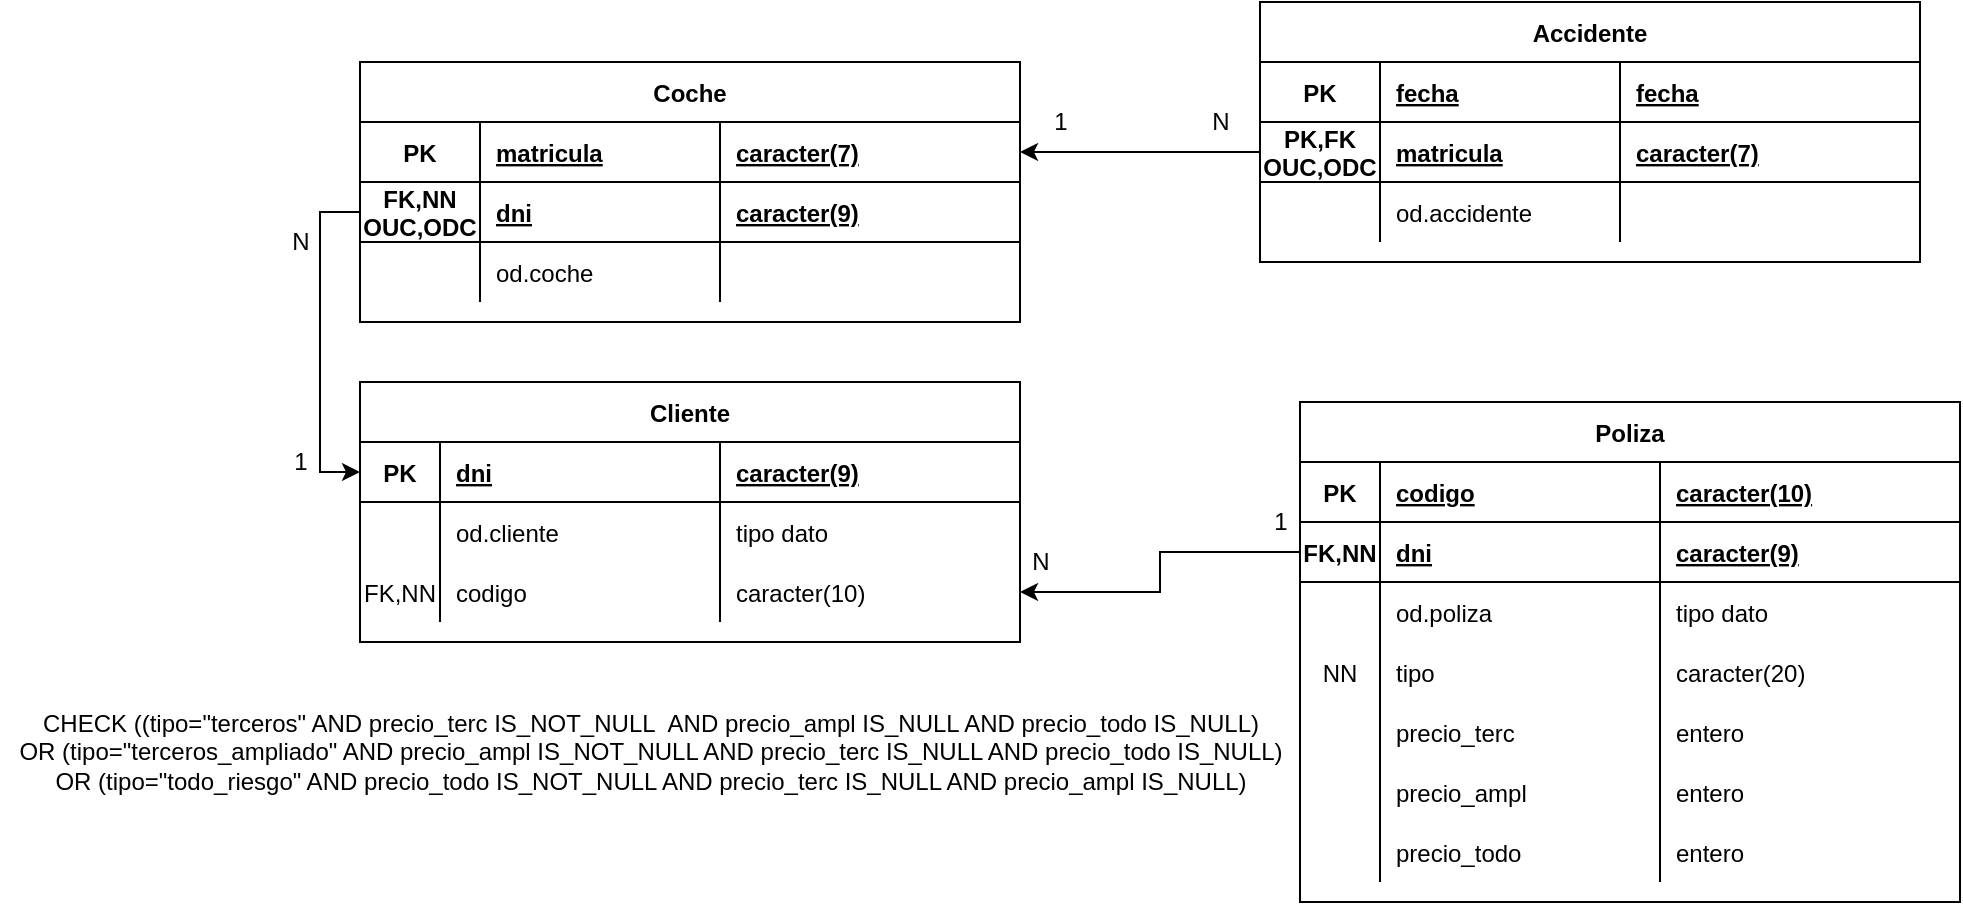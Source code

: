 <mxfile version="15.7.3" type="device"><diagram id="a86yhNfgh9QGTK-vyyPX" name="Página-1"><mxGraphModel dx="1022" dy="539" grid="1" gridSize="10" guides="1" tooltips="1" connect="1" arrows="1" fold="1" page="1" pageScale="1" pageWidth="2336" pageHeight="1654" math="0" shadow="0"><root><mxCell id="0"/><mxCell id="1" parent="0"/><mxCell id="8VXeVjdx7Ykpwvdc4jN6-1" value="Cliente" style="shape=table;startSize=30;container=1;collapsible=1;childLayout=tableLayout;fixedRows=1;rowLines=0;fontStyle=1;align=center;resizeLast=1;" parent="1" vertex="1"><mxGeometry x="210" y="430" width="330" height="130" as="geometry"/></mxCell><mxCell id="8VXeVjdx7Ykpwvdc4jN6-2" value="" style="shape=partialRectangle;collapsible=0;dropTarget=0;pointerEvents=0;fillColor=none;top=0;left=0;bottom=1;right=0;points=[[0,0.5],[1,0.5]];portConstraint=eastwest;" parent="8VXeVjdx7Ykpwvdc4jN6-1" vertex="1"><mxGeometry y="30" width="330" height="30" as="geometry"/></mxCell><mxCell id="8VXeVjdx7Ykpwvdc4jN6-3" value="PK" style="shape=partialRectangle;connectable=0;fillColor=none;top=0;left=0;bottom=0;right=0;fontStyle=1;overflow=hidden;" parent="8VXeVjdx7Ykpwvdc4jN6-2" vertex="1"><mxGeometry width="40" height="30" as="geometry"><mxRectangle width="40" height="30" as="alternateBounds"/></mxGeometry></mxCell><mxCell id="8VXeVjdx7Ykpwvdc4jN6-4" value="dni" style="shape=partialRectangle;connectable=0;fillColor=none;top=0;left=0;bottom=0;right=0;align=left;spacingLeft=6;fontStyle=5;overflow=hidden;" parent="8VXeVjdx7Ykpwvdc4jN6-2" vertex="1"><mxGeometry x="40" width="140" height="30" as="geometry"><mxRectangle width="140" height="30" as="alternateBounds"/></mxGeometry></mxCell><mxCell id="8VXeVjdx7Ykpwvdc4jN6-14" value="caracter(9)" style="shape=partialRectangle;connectable=0;fillColor=none;top=0;left=0;bottom=0;right=0;align=left;spacingLeft=6;fontStyle=5;overflow=hidden;" parent="8VXeVjdx7Ykpwvdc4jN6-2" vertex="1"><mxGeometry x="180" width="150" height="30" as="geometry"><mxRectangle width="150" height="30" as="alternateBounds"/></mxGeometry></mxCell><mxCell id="8VXeVjdx7Ykpwvdc4jN6-120" value="" style="shape=partialRectangle;collapsible=0;dropTarget=0;pointerEvents=0;fillColor=none;top=0;left=0;bottom=0;right=0;points=[[0,0.5],[1,0.5]];portConstraint=eastwest;" parent="8VXeVjdx7Ykpwvdc4jN6-1" vertex="1"><mxGeometry y="60" width="330" height="30" as="geometry"/></mxCell><mxCell id="8VXeVjdx7Ykpwvdc4jN6-121" value="" style="shape=partialRectangle;connectable=0;fillColor=none;top=0;left=0;bottom=0;right=0;editable=1;overflow=hidden;" parent="8VXeVjdx7Ykpwvdc4jN6-120" vertex="1"><mxGeometry width="40" height="30" as="geometry"><mxRectangle width="40" height="30" as="alternateBounds"/></mxGeometry></mxCell><mxCell id="8VXeVjdx7Ykpwvdc4jN6-122" value="od.cliente" style="shape=partialRectangle;connectable=0;fillColor=none;top=0;left=0;bottom=0;right=0;align=left;spacingLeft=6;overflow=hidden;" parent="8VXeVjdx7Ykpwvdc4jN6-120" vertex="1"><mxGeometry x="40" width="140" height="30" as="geometry"><mxRectangle width="140" height="30" as="alternateBounds"/></mxGeometry></mxCell><mxCell id="8VXeVjdx7Ykpwvdc4jN6-123" value="tipo dato" style="shape=partialRectangle;connectable=0;fillColor=none;top=0;left=0;bottom=0;right=0;align=left;spacingLeft=6;overflow=hidden;" parent="8VXeVjdx7Ykpwvdc4jN6-120" vertex="1"><mxGeometry x="180" width="150" height="30" as="geometry"><mxRectangle width="150" height="30" as="alternateBounds"/></mxGeometry></mxCell><mxCell id="8VXeVjdx7Ykpwvdc4jN6-124" value="" style="shape=partialRectangle;collapsible=0;dropTarget=0;pointerEvents=0;fillColor=none;top=0;left=0;bottom=0;right=0;points=[[0,0.5],[1,0.5]];portConstraint=eastwest;" parent="8VXeVjdx7Ykpwvdc4jN6-1" vertex="1"><mxGeometry y="90" width="330" height="30" as="geometry"/></mxCell><mxCell id="8VXeVjdx7Ykpwvdc4jN6-125" value="FK,NN" style="shape=partialRectangle;connectable=0;fillColor=none;top=0;left=0;bottom=0;right=0;editable=1;overflow=hidden;" parent="8VXeVjdx7Ykpwvdc4jN6-124" vertex="1"><mxGeometry width="40" height="30" as="geometry"><mxRectangle width="40" height="30" as="alternateBounds"/></mxGeometry></mxCell><mxCell id="8VXeVjdx7Ykpwvdc4jN6-126" value="codigo" style="shape=partialRectangle;connectable=0;fillColor=none;top=0;left=0;bottom=0;right=0;align=left;spacingLeft=6;overflow=hidden;" parent="8VXeVjdx7Ykpwvdc4jN6-124" vertex="1"><mxGeometry x="40" width="140" height="30" as="geometry"><mxRectangle width="140" height="30" as="alternateBounds"/></mxGeometry></mxCell><mxCell id="8VXeVjdx7Ykpwvdc4jN6-127" value="caracter(10)" style="shape=partialRectangle;connectable=0;fillColor=none;top=0;left=0;bottom=0;right=0;align=left;spacingLeft=6;overflow=hidden;" parent="8VXeVjdx7Ykpwvdc4jN6-124" vertex="1"><mxGeometry x="180" width="150" height="30" as="geometry"><mxRectangle width="150" height="30" as="alternateBounds"/></mxGeometry></mxCell><mxCell id="8VXeVjdx7Ykpwvdc4jN6-31" value="Coche" style="shape=table;startSize=30;container=1;collapsible=1;childLayout=tableLayout;fixedRows=1;rowLines=0;fontStyle=1;align=center;resizeLast=1;" parent="1" vertex="1"><mxGeometry x="210" y="270" width="330" height="130" as="geometry"/></mxCell><mxCell id="8VXeVjdx7Ykpwvdc4jN6-32" value="" style="shape=partialRectangle;collapsible=0;dropTarget=0;pointerEvents=0;fillColor=none;top=0;left=0;bottom=1;right=0;points=[[0,0.5],[1,0.5]];portConstraint=eastwest;" parent="8VXeVjdx7Ykpwvdc4jN6-31" vertex="1"><mxGeometry y="30" width="330" height="30" as="geometry"/></mxCell><mxCell id="8VXeVjdx7Ykpwvdc4jN6-33" value="PK" style="shape=partialRectangle;connectable=0;fillColor=none;top=0;left=0;bottom=0;right=0;fontStyle=1;overflow=hidden;" parent="8VXeVjdx7Ykpwvdc4jN6-32" vertex="1"><mxGeometry width="60" height="30" as="geometry"><mxRectangle width="60" height="30" as="alternateBounds"/></mxGeometry></mxCell><mxCell id="8VXeVjdx7Ykpwvdc4jN6-34" value="matricula" style="shape=partialRectangle;connectable=0;fillColor=none;top=0;left=0;bottom=0;right=0;align=left;spacingLeft=6;fontStyle=5;overflow=hidden;" parent="8VXeVjdx7Ykpwvdc4jN6-32" vertex="1"><mxGeometry x="60" width="120" height="30" as="geometry"><mxRectangle width="120" height="30" as="alternateBounds"/></mxGeometry></mxCell><mxCell id="8VXeVjdx7Ykpwvdc4jN6-35" value="caracter(7)" style="shape=partialRectangle;connectable=0;fillColor=none;top=0;left=0;bottom=0;right=0;align=left;spacingLeft=6;fontStyle=5;overflow=hidden;" parent="8VXeVjdx7Ykpwvdc4jN6-32" vertex="1"><mxGeometry x="180" width="150" height="30" as="geometry"><mxRectangle width="150" height="30" as="alternateBounds"/></mxGeometry></mxCell><mxCell id="8VXeVjdx7Ykpwvdc4jN6-40" value="" style="shape=partialRectangle;collapsible=0;dropTarget=0;pointerEvents=0;fillColor=none;top=0;left=0;bottom=1;right=0;points=[[0,0.5],[1,0.5]];portConstraint=eastwest;" parent="8VXeVjdx7Ykpwvdc4jN6-31" vertex="1"><mxGeometry y="60" width="330" height="30" as="geometry"/></mxCell><mxCell id="8VXeVjdx7Ykpwvdc4jN6-41" value="FK,NN&#10;OUC,ODC" style="shape=partialRectangle;connectable=0;fillColor=none;top=0;left=0;bottom=0;right=0;fontStyle=1;overflow=hidden;" parent="8VXeVjdx7Ykpwvdc4jN6-40" vertex="1"><mxGeometry width="60" height="30" as="geometry"><mxRectangle width="60" height="30" as="alternateBounds"/></mxGeometry></mxCell><mxCell id="8VXeVjdx7Ykpwvdc4jN6-42" value="dni" style="shape=partialRectangle;connectable=0;fillColor=none;top=0;left=0;bottom=0;right=0;align=left;spacingLeft=6;fontStyle=5;overflow=hidden;" parent="8VXeVjdx7Ykpwvdc4jN6-40" vertex="1"><mxGeometry x="60" width="120" height="30" as="geometry"><mxRectangle width="120" height="30" as="alternateBounds"/></mxGeometry></mxCell><mxCell id="8VXeVjdx7Ykpwvdc4jN6-43" value="caracter(9)" style="shape=partialRectangle;connectable=0;fillColor=none;top=0;left=0;bottom=0;right=0;align=left;spacingLeft=6;fontStyle=5;overflow=hidden;" parent="8VXeVjdx7Ykpwvdc4jN6-40" vertex="1"><mxGeometry x="180" width="150" height="30" as="geometry"><mxRectangle width="150" height="30" as="alternateBounds"/></mxGeometry></mxCell><mxCell id="8VXeVjdx7Ykpwvdc4jN6-36" value="" style="shape=partialRectangle;collapsible=0;dropTarget=0;pointerEvents=0;fillColor=none;top=0;left=0;bottom=0;right=0;points=[[0,0.5],[1,0.5]];portConstraint=eastwest;" parent="8VXeVjdx7Ykpwvdc4jN6-31" vertex="1"><mxGeometry y="90" width="330" height="30" as="geometry"/></mxCell><mxCell id="8VXeVjdx7Ykpwvdc4jN6-37" value="" style="shape=partialRectangle;connectable=0;fillColor=none;top=0;left=0;bottom=0;right=0;editable=1;overflow=hidden;" parent="8VXeVjdx7Ykpwvdc4jN6-36" vertex="1"><mxGeometry width="60" height="30" as="geometry"><mxRectangle width="60" height="30" as="alternateBounds"/></mxGeometry></mxCell><mxCell id="8VXeVjdx7Ykpwvdc4jN6-38" value="od.coche" style="shape=partialRectangle;connectable=0;fillColor=none;top=0;left=0;bottom=0;right=0;align=left;spacingLeft=6;overflow=hidden;" parent="8VXeVjdx7Ykpwvdc4jN6-36" vertex="1"><mxGeometry x="60" width="120" height="30" as="geometry"><mxRectangle width="120" height="30" as="alternateBounds"/></mxGeometry></mxCell><mxCell id="8VXeVjdx7Ykpwvdc4jN6-39" style="shape=partialRectangle;connectable=0;fillColor=none;top=0;left=0;bottom=0;right=0;align=left;spacingLeft=6;overflow=hidden;" parent="8VXeVjdx7Ykpwvdc4jN6-36" vertex="1"><mxGeometry x="180" width="150" height="30" as="geometry"><mxRectangle width="150" height="30" as="alternateBounds"/></mxGeometry></mxCell><mxCell id="8VXeVjdx7Ykpwvdc4jN6-44" value="Accidente" style="shape=table;startSize=30;container=1;collapsible=1;childLayout=tableLayout;fixedRows=1;rowLines=0;fontStyle=1;align=center;resizeLast=1;" parent="1" vertex="1"><mxGeometry x="660" y="240" width="330" height="130" as="geometry"/></mxCell><mxCell id="8VXeVjdx7Ykpwvdc4jN6-45" value="" style="shape=partialRectangle;collapsible=0;dropTarget=0;pointerEvents=0;fillColor=none;top=0;left=0;bottom=1;right=0;points=[[0,0.5],[1,0.5]];portConstraint=eastwest;" parent="8VXeVjdx7Ykpwvdc4jN6-44" vertex="1"><mxGeometry y="30" width="330" height="30" as="geometry"/></mxCell><mxCell id="8VXeVjdx7Ykpwvdc4jN6-46" value="PK" style="shape=partialRectangle;connectable=0;fillColor=none;top=0;left=0;bottom=0;right=0;fontStyle=1;overflow=hidden;" parent="8VXeVjdx7Ykpwvdc4jN6-45" vertex="1"><mxGeometry width="60" height="30" as="geometry"><mxRectangle width="60" height="30" as="alternateBounds"/></mxGeometry></mxCell><mxCell id="8VXeVjdx7Ykpwvdc4jN6-47" value="fecha" style="shape=partialRectangle;connectable=0;fillColor=none;top=0;left=0;bottom=0;right=0;align=left;spacingLeft=6;fontStyle=5;overflow=hidden;" parent="8VXeVjdx7Ykpwvdc4jN6-45" vertex="1"><mxGeometry x="60" width="120" height="30" as="geometry"><mxRectangle width="120" height="30" as="alternateBounds"/></mxGeometry></mxCell><mxCell id="8VXeVjdx7Ykpwvdc4jN6-48" value="fecha" style="shape=partialRectangle;connectable=0;fillColor=none;top=0;left=0;bottom=0;right=0;align=left;spacingLeft=6;fontStyle=5;overflow=hidden;" parent="8VXeVjdx7Ykpwvdc4jN6-45" vertex="1"><mxGeometry x="180" width="150" height="30" as="geometry"><mxRectangle width="150" height="30" as="alternateBounds"/></mxGeometry></mxCell><mxCell id="8VXeVjdx7Ykpwvdc4jN6-57" value="" style="shape=partialRectangle;collapsible=0;dropTarget=0;pointerEvents=0;fillColor=none;top=0;left=0;bottom=1;right=0;points=[[0,0.5],[1,0.5]];portConstraint=eastwest;" parent="8VXeVjdx7Ykpwvdc4jN6-44" vertex="1"><mxGeometry y="60" width="330" height="30" as="geometry"/></mxCell><mxCell id="8VXeVjdx7Ykpwvdc4jN6-58" value="PK,FK&#10;OUC,ODC&#10;" style="shape=partialRectangle;connectable=0;fillColor=none;top=0;left=0;bottom=0;right=0;fontStyle=1;overflow=hidden;" parent="8VXeVjdx7Ykpwvdc4jN6-57" vertex="1"><mxGeometry width="60" height="30" as="geometry"><mxRectangle width="60" height="30" as="alternateBounds"/></mxGeometry></mxCell><mxCell id="8VXeVjdx7Ykpwvdc4jN6-59" value="matricula" style="shape=partialRectangle;connectable=0;fillColor=none;top=0;left=0;bottom=0;right=0;align=left;spacingLeft=6;fontStyle=5;overflow=hidden;" parent="8VXeVjdx7Ykpwvdc4jN6-57" vertex="1"><mxGeometry x="60" width="120" height="30" as="geometry"><mxRectangle width="120" height="30" as="alternateBounds"/></mxGeometry></mxCell><mxCell id="8VXeVjdx7Ykpwvdc4jN6-60" value="caracter(7)" style="shape=partialRectangle;connectable=0;fillColor=none;top=0;left=0;bottom=0;right=0;align=left;spacingLeft=6;fontStyle=5;overflow=hidden;" parent="8VXeVjdx7Ykpwvdc4jN6-57" vertex="1"><mxGeometry x="180" width="150" height="30" as="geometry"><mxRectangle width="150" height="30" as="alternateBounds"/></mxGeometry></mxCell><mxCell id="8VXeVjdx7Ykpwvdc4jN6-53" value="" style="shape=partialRectangle;collapsible=0;dropTarget=0;pointerEvents=0;fillColor=none;top=0;left=0;bottom=0;right=0;points=[[0,0.5],[1,0.5]];portConstraint=eastwest;" parent="8VXeVjdx7Ykpwvdc4jN6-44" vertex="1"><mxGeometry y="90" width="330" height="30" as="geometry"/></mxCell><mxCell id="8VXeVjdx7Ykpwvdc4jN6-54" value="" style="shape=partialRectangle;connectable=0;fillColor=none;top=0;left=0;bottom=0;right=0;editable=1;overflow=hidden;" parent="8VXeVjdx7Ykpwvdc4jN6-53" vertex="1"><mxGeometry width="60" height="30" as="geometry"><mxRectangle width="60" height="30" as="alternateBounds"/></mxGeometry></mxCell><mxCell id="8VXeVjdx7Ykpwvdc4jN6-55" value="od.accidente" style="shape=partialRectangle;connectable=0;fillColor=none;top=0;left=0;bottom=0;right=0;align=left;spacingLeft=6;overflow=hidden;" parent="8VXeVjdx7Ykpwvdc4jN6-53" vertex="1"><mxGeometry x="60" width="120" height="30" as="geometry"><mxRectangle width="120" height="30" as="alternateBounds"/></mxGeometry></mxCell><mxCell id="8VXeVjdx7Ykpwvdc4jN6-56" style="shape=partialRectangle;connectable=0;fillColor=none;top=0;left=0;bottom=0;right=0;align=left;spacingLeft=6;overflow=hidden;" parent="8VXeVjdx7Ykpwvdc4jN6-53" vertex="1"><mxGeometry x="180" width="150" height="30" as="geometry"><mxRectangle width="150" height="30" as="alternateBounds"/></mxGeometry></mxCell><mxCell id="8VXeVjdx7Ykpwvdc4jN6-61" value="Poliza" style="shape=table;startSize=30;container=1;collapsible=1;childLayout=tableLayout;fixedRows=1;rowLines=0;fontStyle=1;align=center;resizeLast=1;" parent="1" vertex="1"><mxGeometry x="680" y="440" width="330" height="250" as="geometry"/></mxCell><mxCell id="8VXeVjdx7Ykpwvdc4jN6-70" value="" style="shape=partialRectangle;collapsible=0;dropTarget=0;pointerEvents=0;fillColor=none;top=0;left=0;bottom=1;right=0;points=[[0,0.5],[1,0.5]];portConstraint=eastwest;" parent="8VXeVjdx7Ykpwvdc4jN6-61" vertex="1"><mxGeometry y="30" width="330" height="30" as="geometry"/></mxCell><mxCell id="8VXeVjdx7Ykpwvdc4jN6-71" value="PK" style="shape=partialRectangle;connectable=0;fillColor=none;top=0;left=0;bottom=0;right=0;fontStyle=1;overflow=hidden;" parent="8VXeVjdx7Ykpwvdc4jN6-70" vertex="1"><mxGeometry width="40" height="30" as="geometry"><mxRectangle width="40" height="30" as="alternateBounds"/></mxGeometry></mxCell><mxCell id="8VXeVjdx7Ykpwvdc4jN6-72" value="codigo" style="shape=partialRectangle;connectable=0;fillColor=none;top=0;left=0;bottom=0;right=0;align=left;spacingLeft=6;fontStyle=5;overflow=hidden;" parent="8VXeVjdx7Ykpwvdc4jN6-70" vertex="1"><mxGeometry x="40" width="140" height="30" as="geometry"><mxRectangle width="140" height="30" as="alternateBounds"/></mxGeometry></mxCell><mxCell id="8VXeVjdx7Ykpwvdc4jN6-73" value="caracter(10)" style="shape=partialRectangle;connectable=0;fillColor=none;top=0;left=0;bottom=0;right=0;align=left;spacingLeft=6;fontStyle=5;overflow=hidden;" parent="8VXeVjdx7Ykpwvdc4jN6-70" vertex="1"><mxGeometry x="180" width="150" height="30" as="geometry"><mxRectangle width="150" height="30" as="alternateBounds"/></mxGeometry></mxCell><mxCell id="mhVy-vcJe9Sfiw2vWJTr-1" value="" style="shape=partialRectangle;collapsible=0;dropTarget=0;pointerEvents=0;fillColor=none;top=0;left=0;bottom=1;right=0;points=[[0,0.5],[1,0.5]];portConstraint=eastwest;" vertex="1" parent="8VXeVjdx7Ykpwvdc4jN6-61"><mxGeometry y="60" width="330" height="30" as="geometry"/></mxCell><mxCell id="mhVy-vcJe9Sfiw2vWJTr-2" value="FK,NN" style="shape=partialRectangle;connectable=0;fillColor=none;top=0;left=0;bottom=0;right=0;fontStyle=1;overflow=hidden;" vertex="1" parent="mhVy-vcJe9Sfiw2vWJTr-1"><mxGeometry width="40" height="30" as="geometry"><mxRectangle width="40" height="30" as="alternateBounds"/></mxGeometry></mxCell><mxCell id="mhVy-vcJe9Sfiw2vWJTr-3" value="dni" style="shape=partialRectangle;connectable=0;fillColor=none;top=0;left=0;bottom=0;right=0;align=left;spacingLeft=6;fontStyle=5;overflow=hidden;" vertex="1" parent="mhVy-vcJe9Sfiw2vWJTr-1"><mxGeometry x="40" width="140" height="30" as="geometry"><mxRectangle width="140" height="30" as="alternateBounds"/></mxGeometry></mxCell><mxCell id="mhVy-vcJe9Sfiw2vWJTr-4" value="caracter(9)" style="shape=partialRectangle;connectable=0;fillColor=none;top=0;left=0;bottom=0;right=0;align=left;spacingLeft=6;fontStyle=5;overflow=hidden;" vertex="1" parent="mhVy-vcJe9Sfiw2vWJTr-1"><mxGeometry x="180" width="150" height="30" as="geometry"><mxRectangle width="150" height="30" as="alternateBounds"/></mxGeometry></mxCell><mxCell id="8VXeVjdx7Ykpwvdc4jN6-66" value="" style="shape=partialRectangle;collapsible=0;dropTarget=0;pointerEvents=0;fillColor=none;top=0;left=0;bottom=0;right=0;points=[[0,0.5],[1,0.5]];portConstraint=eastwest;" parent="8VXeVjdx7Ykpwvdc4jN6-61" vertex="1"><mxGeometry y="90" width="330" height="30" as="geometry"/></mxCell><mxCell id="8VXeVjdx7Ykpwvdc4jN6-67" value="" style="shape=partialRectangle;connectable=0;fillColor=none;top=0;left=0;bottom=0;right=0;editable=1;overflow=hidden;" parent="8VXeVjdx7Ykpwvdc4jN6-66" vertex="1"><mxGeometry width="40" height="30" as="geometry"><mxRectangle width="40" height="30" as="alternateBounds"/></mxGeometry></mxCell><mxCell id="8VXeVjdx7Ykpwvdc4jN6-68" value="od.poliza" style="shape=partialRectangle;connectable=0;fillColor=none;top=0;left=0;bottom=0;right=0;align=left;spacingLeft=6;overflow=hidden;" parent="8VXeVjdx7Ykpwvdc4jN6-66" vertex="1"><mxGeometry x="40" width="140" height="30" as="geometry"><mxRectangle width="140" height="30" as="alternateBounds"/></mxGeometry></mxCell><mxCell id="8VXeVjdx7Ykpwvdc4jN6-69" value="tipo dato" style="shape=partialRectangle;connectable=0;fillColor=none;top=0;left=0;bottom=0;right=0;align=left;spacingLeft=6;overflow=hidden;" parent="8VXeVjdx7Ykpwvdc4jN6-66" vertex="1"><mxGeometry x="180" width="150" height="30" as="geometry"><mxRectangle width="150" height="30" as="alternateBounds"/></mxGeometry></mxCell><mxCell id="HvBSwDTmb5kBOCEw49T0-8" value="" style="shape=partialRectangle;collapsible=0;dropTarget=0;pointerEvents=0;fillColor=none;top=0;left=0;bottom=0;right=0;points=[[0,0.5],[1,0.5]];portConstraint=eastwest;" parent="8VXeVjdx7Ykpwvdc4jN6-61" vertex="1"><mxGeometry y="120" width="330" height="30" as="geometry"/></mxCell><mxCell id="HvBSwDTmb5kBOCEw49T0-9" value="NN" style="shape=partialRectangle;connectable=0;fillColor=none;top=0;left=0;bottom=0;right=0;editable=1;overflow=hidden;" parent="HvBSwDTmb5kBOCEw49T0-8" vertex="1"><mxGeometry width="40" height="30" as="geometry"><mxRectangle width="40" height="30" as="alternateBounds"/></mxGeometry></mxCell><mxCell id="HvBSwDTmb5kBOCEw49T0-10" value="tipo" style="shape=partialRectangle;connectable=0;fillColor=none;top=0;left=0;bottom=0;right=0;align=left;spacingLeft=6;overflow=hidden;" parent="HvBSwDTmb5kBOCEw49T0-8" vertex="1"><mxGeometry x="40" width="140" height="30" as="geometry"><mxRectangle width="140" height="30" as="alternateBounds"/></mxGeometry></mxCell><mxCell id="HvBSwDTmb5kBOCEw49T0-11" value="caracter(20)" style="shape=partialRectangle;connectable=0;fillColor=none;top=0;left=0;bottom=0;right=0;align=left;spacingLeft=6;overflow=hidden;" parent="HvBSwDTmb5kBOCEw49T0-8" vertex="1"><mxGeometry x="180" width="150" height="30" as="geometry"><mxRectangle width="150" height="30" as="alternateBounds"/></mxGeometry></mxCell><mxCell id="8VXeVjdx7Ykpwvdc4jN6-74" value="" style="shape=partialRectangle;collapsible=0;dropTarget=0;pointerEvents=0;fillColor=none;top=0;left=0;bottom=0;right=0;points=[[0,0.5],[1,0.5]];portConstraint=eastwest;" parent="8VXeVjdx7Ykpwvdc4jN6-61" vertex="1"><mxGeometry y="150" width="330" height="30" as="geometry"/></mxCell><mxCell id="8VXeVjdx7Ykpwvdc4jN6-75" value="" style="shape=partialRectangle;connectable=0;fillColor=none;top=0;left=0;bottom=0;right=0;editable=1;overflow=hidden;" parent="8VXeVjdx7Ykpwvdc4jN6-74" vertex="1"><mxGeometry width="40" height="30" as="geometry"><mxRectangle width="40" height="30" as="alternateBounds"/></mxGeometry></mxCell><mxCell id="8VXeVjdx7Ykpwvdc4jN6-76" value="precio_terc" style="shape=partialRectangle;connectable=0;fillColor=none;top=0;left=0;bottom=0;right=0;align=left;spacingLeft=6;overflow=hidden;" parent="8VXeVjdx7Ykpwvdc4jN6-74" vertex="1"><mxGeometry x="40" width="140" height="30" as="geometry"><mxRectangle width="140" height="30" as="alternateBounds"/></mxGeometry></mxCell><mxCell id="8VXeVjdx7Ykpwvdc4jN6-77" value="entero" style="shape=partialRectangle;connectable=0;fillColor=none;top=0;left=0;bottom=0;right=0;align=left;spacingLeft=6;overflow=hidden;" parent="8VXeVjdx7Ykpwvdc4jN6-74" vertex="1"><mxGeometry x="180" width="150" height="30" as="geometry"><mxRectangle width="150" height="30" as="alternateBounds"/></mxGeometry></mxCell><mxCell id="HvBSwDTmb5kBOCEw49T0-13" value="" style="shape=partialRectangle;collapsible=0;dropTarget=0;pointerEvents=0;fillColor=none;top=0;left=0;bottom=0;right=0;points=[[0,0.5],[1,0.5]];portConstraint=eastwest;" parent="8VXeVjdx7Ykpwvdc4jN6-61" vertex="1"><mxGeometry y="180" width="330" height="30" as="geometry"/></mxCell><mxCell id="HvBSwDTmb5kBOCEw49T0-14" value="" style="shape=partialRectangle;connectable=0;fillColor=none;top=0;left=0;bottom=0;right=0;editable=1;overflow=hidden;" parent="HvBSwDTmb5kBOCEw49T0-13" vertex="1"><mxGeometry width="40" height="30" as="geometry"><mxRectangle width="40" height="30" as="alternateBounds"/></mxGeometry></mxCell><mxCell id="HvBSwDTmb5kBOCEw49T0-15" value="precio_ampl" style="shape=partialRectangle;connectable=0;fillColor=none;top=0;left=0;bottom=0;right=0;align=left;spacingLeft=6;overflow=hidden;" parent="HvBSwDTmb5kBOCEw49T0-13" vertex="1"><mxGeometry x="40" width="140" height="30" as="geometry"><mxRectangle width="140" height="30" as="alternateBounds"/></mxGeometry></mxCell><mxCell id="HvBSwDTmb5kBOCEw49T0-16" value="entero" style="shape=partialRectangle;connectable=0;fillColor=none;top=0;left=0;bottom=0;right=0;align=left;spacingLeft=6;overflow=hidden;" parent="HvBSwDTmb5kBOCEw49T0-13" vertex="1"><mxGeometry x="180" width="150" height="30" as="geometry"><mxRectangle width="150" height="30" as="alternateBounds"/></mxGeometry></mxCell><mxCell id="HvBSwDTmb5kBOCEw49T0-17" value="" style="shape=partialRectangle;collapsible=0;dropTarget=0;pointerEvents=0;fillColor=none;top=0;left=0;bottom=0;right=0;points=[[0,0.5],[1,0.5]];portConstraint=eastwest;" parent="8VXeVjdx7Ykpwvdc4jN6-61" vertex="1"><mxGeometry y="210" width="330" height="30" as="geometry"/></mxCell><mxCell id="HvBSwDTmb5kBOCEw49T0-18" value="" style="shape=partialRectangle;connectable=0;fillColor=none;top=0;left=0;bottom=0;right=0;editable=1;overflow=hidden;" parent="HvBSwDTmb5kBOCEw49T0-17" vertex="1"><mxGeometry width="40" height="30" as="geometry"><mxRectangle width="40" height="30" as="alternateBounds"/></mxGeometry></mxCell><mxCell id="HvBSwDTmb5kBOCEw49T0-19" value="precio_todo" style="shape=partialRectangle;connectable=0;fillColor=none;top=0;left=0;bottom=0;right=0;align=left;spacingLeft=6;overflow=hidden;" parent="HvBSwDTmb5kBOCEw49T0-17" vertex="1"><mxGeometry x="40" width="140" height="30" as="geometry"><mxRectangle width="140" height="30" as="alternateBounds"/></mxGeometry></mxCell><mxCell id="HvBSwDTmb5kBOCEw49T0-20" value="entero" style="shape=partialRectangle;connectable=0;fillColor=none;top=0;left=0;bottom=0;right=0;align=left;spacingLeft=6;overflow=hidden;" parent="HvBSwDTmb5kBOCEw49T0-17" vertex="1"><mxGeometry x="180" width="150" height="30" as="geometry"><mxRectangle width="150" height="30" as="alternateBounds"/></mxGeometry></mxCell><mxCell id="8VXeVjdx7Ykpwvdc4jN6-118" style="edgeStyle=orthogonalEdgeStyle;rounded=0;orthogonalLoop=1;jettySize=auto;html=1;exitX=0;exitY=0.5;exitDx=0;exitDy=0;entryX=0;entryY=0.5;entryDx=0;entryDy=0;startSize=30;" parent="1" source="8VXeVjdx7Ykpwvdc4jN6-40" target="8VXeVjdx7Ykpwvdc4jN6-2" edge="1"><mxGeometry relative="1" as="geometry"/></mxCell><mxCell id="8VXeVjdx7Ykpwvdc4jN6-135" value="CHECK ((tipo=&quot;terceros&quot; AND precio_terc IS_NOT_NULL&amp;nbsp; AND precio_ampl IS_NULL AND precio_todo IS_NULL)&lt;br&gt;OR (tipo=&quot;terceros_ampliado&quot; AND precio_ampl IS_NOT_NULL AND precio_terc&amp;nbsp;IS_NULL AND precio_todo IS_NULL)&lt;br&gt;OR (tipo=&quot;todo_riesgo&quot; AND precio_todo IS_NOT_NULL AND precio_terc IS_NULL AND precio_ampl IS_NULL)" style="text;html=1;align=center;verticalAlign=middle;resizable=0;points=[];autosize=1;strokeColor=none;fillColor=none;" parent="1" vertex="1"><mxGeometry x="30" y="590" width="650" height="50" as="geometry"/></mxCell><mxCell id="HvBSwDTmb5kBOCEw49T0-1" value="1" style="text;html=1;align=center;verticalAlign=middle;resizable=0;points=[];autosize=1;strokeColor=none;fillColor=none;" parent="1" vertex="1"><mxGeometry x="170" y="460" width="20" height="20" as="geometry"/></mxCell><mxCell id="HvBSwDTmb5kBOCEw49T0-2" value="N" style="text;html=1;align=center;verticalAlign=middle;resizable=0;points=[];autosize=1;strokeColor=none;fillColor=none;" parent="1" vertex="1"><mxGeometry x="170" y="350" width="20" height="20" as="geometry"/></mxCell><mxCell id="HvBSwDTmb5kBOCEw49T0-4" value="N" style="text;html=1;align=center;verticalAlign=middle;resizable=0;points=[];autosize=1;strokeColor=none;fillColor=none;" parent="1" vertex="1"><mxGeometry x="540" y="510" width="20" height="20" as="geometry"/></mxCell><mxCell id="HvBSwDTmb5kBOCEw49T0-5" value="1" style="text;html=1;align=center;verticalAlign=middle;resizable=0;points=[];autosize=1;strokeColor=none;fillColor=none;" parent="1" vertex="1"><mxGeometry x="550" y="290" width="20" height="20" as="geometry"/></mxCell><mxCell id="HvBSwDTmb5kBOCEw49T0-6" value="N" style="text;html=1;align=center;verticalAlign=middle;resizable=0;points=[];autosize=1;strokeColor=none;fillColor=none;" parent="1" vertex="1"><mxGeometry x="630" y="290" width="20" height="20" as="geometry"/></mxCell><mxCell id="HvBSwDTmb5kBOCEw49T0-7" style="edgeStyle=orthogonalEdgeStyle;rounded=0;orthogonalLoop=1;jettySize=auto;html=1;exitX=0;exitY=0.5;exitDx=0;exitDy=0;entryX=1;entryY=0.5;entryDx=0;entryDy=0;" parent="1" source="8VXeVjdx7Ykpwvdc4jN6-57" target="8VXeVjdx7Ykpwvdc4jN6-32" edge="1"><mxGeometry relative="1" as="geometry"/></mxCell><mxCell id="HvBSwDTmb5kBOCEw49T0-12" value="1" style="text;html=1;align=center;verticalAlign=middle;resizable=0;points=[];autosize=1;strokeColor=none;fillColor=none;" parent="1" vertex="1"><mxGeometry x="660" y="490" width="20" height="20" as="geometry"/></mxCell><mxCell id="mhVy-vcJe9Sfiw2vWJTr-5" style="edgeStyle=orthogonalEdgeStyle;rounded=0;orthogonalLoop=1;jettySize=auto;html=1;exitX=0;exitY=0.5;exitDx=0;exitDy=0;entryX=1;entryY=0.5;entryDx=0;entryDy=0;" edge="1" parent="1" source="mhVy-vcJe9Sfiw2vWJTr-1" target="8VXeVjdx7Ykpwvdc4jN6-124"><mxGeometry relative="1" as="geometry"/></mxCell></root></mxGraphModel></diagram></mxfile>